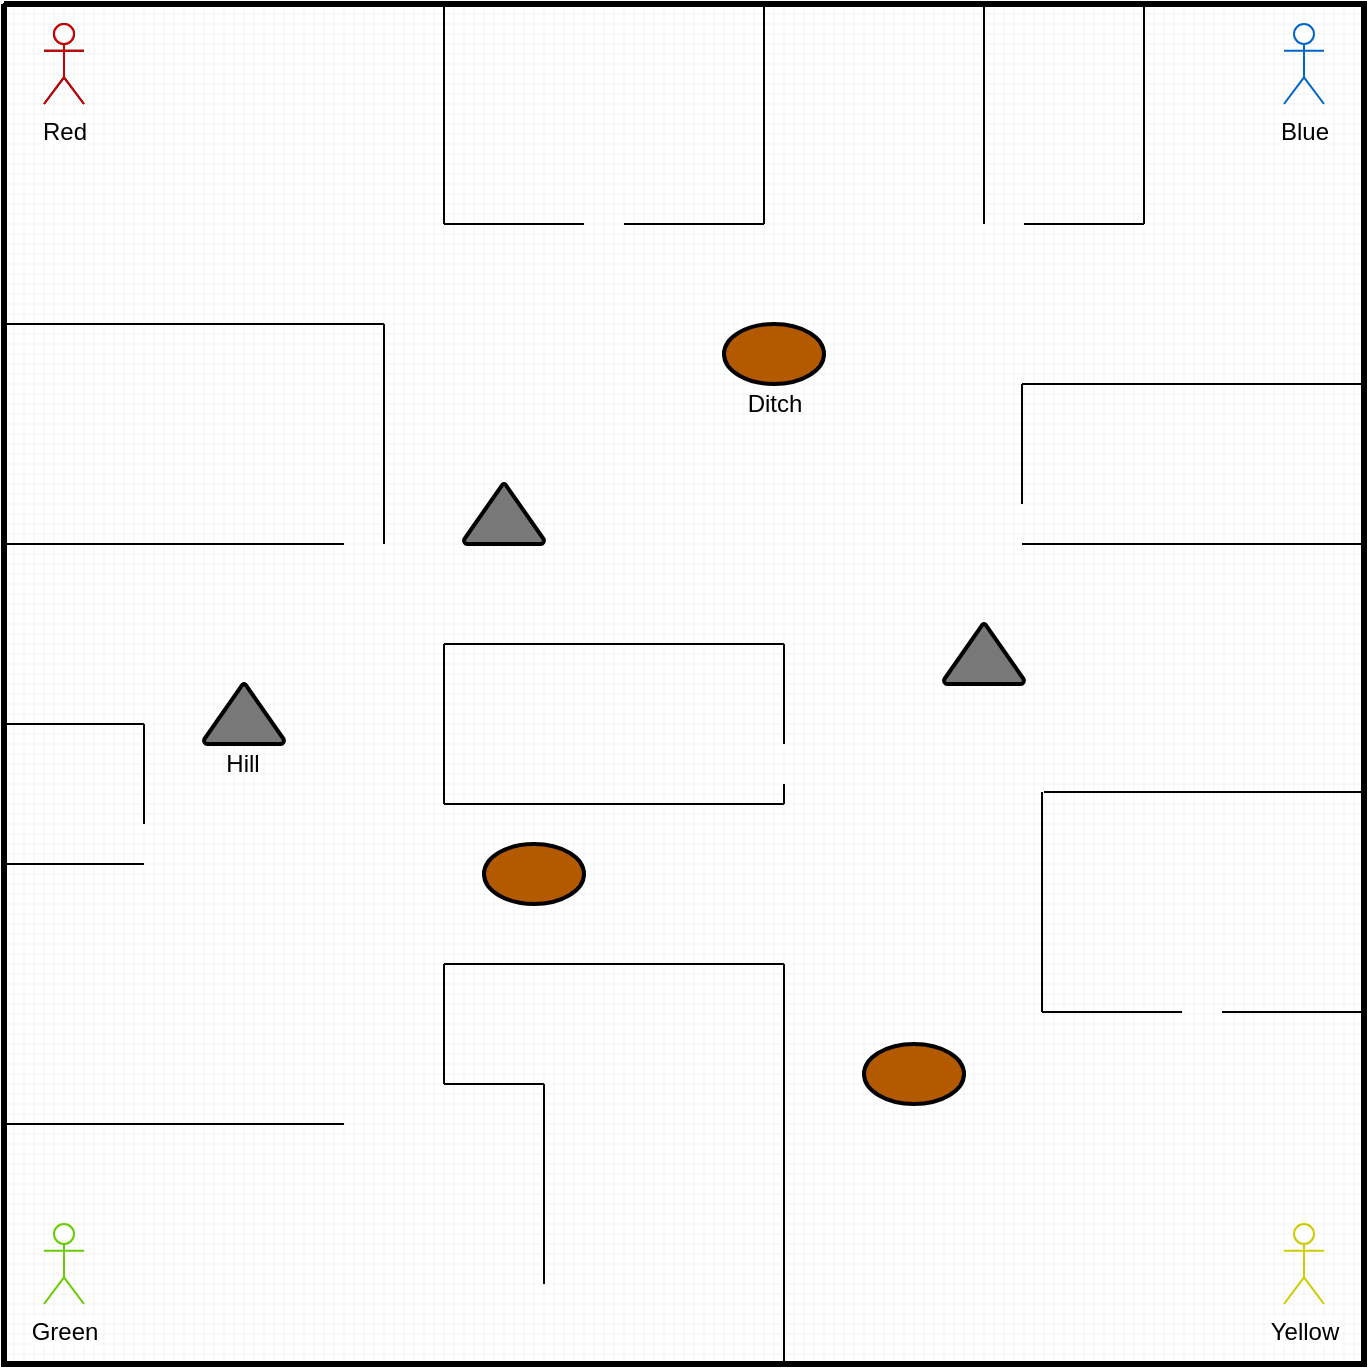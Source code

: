 <mxfile version="13.1.12" type="device" pages="3"><diagram id="Z7MxIpXolthr15LoIB0q" name="arena"><mxGraphModel dx="948" dy="527" grid="1" gridSize="10" guides="1" tooltips="1" connect="1" arrows="1" fold="1" page="1" pageScale="1" pageWidth="827" pageHeight="1169" math="0" shadow="0"><root><mxCell id="0"/><mxCell id="1" parent="0"/><mxCell id="dwUHfpy_0xwRy1scH7q_-1" value="" style="whiteSpace=wrap;html=1;aspect=fixed;" parent="1" vertex="1"><mxGeometry x="80" y="80" width="680" height="680" as="geometry"/></mxCell><mxCell id="dwUHfpy_0xwRy1scH7q_-62" value="" style="verticalLabelPosition=bottom;verticalAlign=top;html=1;shape=mxgraph.basic.patternFillRect;fillStyle=grid;step=5;fillStrokeWidth=0.2;fillStrokeColor=#dddddd;strokeWidth=3;" parent="1" vertex="1"><mxGeometry x="80" y="80" width="680" height="680" as="geometry"/></mxCell><mxCell id="dwUHfpy_0xwRy1scH7q_-4" value="" style="endArrow=none;html=1;" parent="1" edge="1"><mxGeometry width="50" height="50" relative="1" as="geometry"><mxPoint x="80" y="240" as="sourcePoint"/><mxPoint x="270" y="240" as="targetPoint"/></mxGeometry></mxCell><mxCell id="dwUHfpy_0xwRy1scH7q_-8" value="" style="endArrow=none;html=1;" parent="1" edge="1"><mxGeometry width="50" height="50" relative="1" as="geometry"><mxPoint x="270" y="240" as="sourcePoint"/><mxPoint x="270" y="350" as="targetPoint"/></mxGeometry></mxCell><mxCell id="dwUHfpy_0xwRy1scH7q_-14" value="" style="endArrow=none;html=1;" parent="1" edge="1"><mxGeometry width="50" height="50" relative="1" as="geometry"><mxPoint x="80" y="350" as="sourcePoint"/><mxPoint x="250" y="350" as="targetPoint"/></mxGeometry></mxCell><mxCell id="dwUHfpy_0xwRy1scH7q_-15" value="" style="shape=umlActor;verticalLabelPosition=bottom;labelBackgroundColor=#ffffff;verticalAlign=top;html=1;outlineConnect=0;" parent="1" vertex="1"><mxGeometry x="100" y="90" width="20" height="40" as="geometry"/></mxCell><mxCell id="dwUHfpy_0xwRy1scH7q_-18" value="Red" style="shape=umlActor;verticalLabelPosition=bottom;labelBackgroundColor=#ffffff;verticalAlign=top;html=1;outlineConnect=0;strokeColor=#CC0000;" parent="1" vertex="1"><mxGeometry x="100" y="90" width="20" height="40" as="geometry"/></mxCell><mxCell id="dwUHfpy_0xwRy1scH7q_-19" value="Blue" style="shape=umlActor;verticalLabelPosition=bottom;labelBackgroundColor=#ffffff;verticalAlign=top;html=1;outlineConnect=0;strokeColor=#0066CC;" parent="1" vertex="1"><mxGeometry x="720" y="90" width="20" height="40" as="geometry"/></mxCell><mxCell id="dwUHfpy_0xwRy1scH7q_-20" value="Green" style="shape=umlActor;verticalLabelPosition=bottom;labelBackgroundColor=#ffffff;verticalAlign=top;html=1;outlineConnect=0;strokeColor=#66CC00;" parent="1" vertex="1"><mxGeometry x="100" y="690" width="20" height="40" as="geometry"/></mxCell><mxCell id="dwUHfpy_0xwRy1scH7q_-21" value="Yellow" style="shape=umlActor;verticalLabelPosition=bottom;labelBackgroundColor=#ffffff;verticalAlign=top;html=1;outlineConnect=0;strokeColor=#CCCC00;" parent="1" vertex="1"><mxGeometry x="720" y="690" width="20" height="40" as="geometry"/></mxCell><mxCell id="dwUHfpy_0xwRy1scH7q_-23" value="" style="endArrow=none;html=1;" parent="1" edge="1"><mxGeometry width="50" height="50" relative="1" as="geometry"><mxPoint x="300" y="400" as="sourcePoint"/><mxPoint x="470" y="400" as="targetPoint"/></mxGeometry></mxCell><mxCell id="dwUHfpy_0xwRy1scH7q_-24" value="" style="endArrow=none;html=1;" parent="1" edge="1"><mxGeometry width="50" height="50" relative="1" as="geometry"><mxPoint x="300" y="480" as="sourcePoint"/><mxPoint x="470" y="480" as="targetPoint"/></mxGeometry></mxCell><mxCell id="dwUHfpy_0xwRy1scH7q_-26" value="" style="endArrow=none;html=1;" parent="1" edge="1"><mxGeometry width="50" height="50" relative="1" as="geometry"><mxPoint x="470" y="400" as="sourcePoint"/><mxPoint x="470" y="450" as="targetPoint"/></mxGeometry></mxCell><mxCell id="dwUHfpy_0xwRy1scH7q_-28" value="" style="endArrow=none;html=1;" parent="1" edge="1"><mxGeometry width="50" height="50" relative="1" as="geometry"><mxPoint x="470" y="470" as="sourcePoint"/><mxPoint x="470" y="480" as="targetPoint"/></mxGeometry></mxCell><mxCell id="dwUHfpy_0xwRy1scH7q_-30" value="" style="endArrow=none;html=1;" parent="1" edge="1"><mxGeometry width="50" height="50" relative="1" as="geometry"><mxPoint x="300" y="400" as="sourcePoint"/><mxPoint x="300" y="480" as="targetPoint"/></mxGeometry></mxCell><mxCell id="dwUHfpy_0xwRy1scH7q_-32" value="" style="endArrow=none;html=1;" parent="1" edge="1"><mxGeometry width="50" height="50" relative="1" as="geometry"><mxPoint x="80" y="640" as="sourcePoint"/><mxPoint x="250" y="640" as="targetPoint"/></mxGeometry></mxCell><mxCell id="dwUHfpy_0xwRy1scH7q_-34" value="" style="endArrow=none;html=1;" parent="1" edge="1"><mxGeometry width="50" height="50" relative="1" as="geometry"><mxPoint x="300" y="80" as="sourcePoint"/><mxPoint x="300" y="190" as="targetPoint"/></mxGeometry></mxCell><mxCell id="dwUHfpy_0xwRy1scH7q_-36" value="" style="endArrow=none;html=1;" parent="1" edge="1"><mxGeometry width="50" height="50" relative="1" as="geometry"><mxPoint x="460" y="80" as="sourcePoint"/><mxPoint x="460" y="190" as="targetPoint"/></mxGeometry></mxCell><mxCell id="dwUHfpy_0xwRy1scH7q_-38" value="" style="endArrow=none;html=1;" parent="1" edge="1"><mxGeometry width="50" height="50" relative="1" as="geometry"><mxPoint x="300" y="190" as="sourcePoint"/><mxPoint x="370" y="190" as="targetPoint"/></mxGeometry></mxCell><mxCell id="dwUHfpy_0xwRy1scH7q_-40" value="" style="endArrow=none;html=1;" parent="1" edge="1"><mxGeometry width="50" height="50" relative="1" as="geometry"><mxPoint x="390" y="190" as="sourcePoint"/><mxPoint x="460" y="190" as="targetPoint"/></mxGeometry></mxCell><mxCell id="dwUHfpy_0xwRy1scH7q_-42" value="" style="endArrow=none;html=1;" parent="1" edge="1"><mxGeometry width="50" height="50" relative="1" as="geometry"><mxPoint x="650" y="80" as="sourcePoint"/><mxPoint x="650" y="190" as="targetPoint"/></mxGeometry></mxCell><mxCell id="dwUHfpy_0xwRy1scH7q_-43" value="" style="endArrow=none;html=1;" parent="1" edge="1"><mxGeometry width="50" height="50" relative="1" as="geometry"><mxPoint x="570" y="80" as="sourcePoint"/><mxPoint x="570" y="190" as="targetPoint"/></mxGeometry></mxCell><mxCell id="dwUHfpy_0xwRy1scH7q_-44" value="" style="endArrow=none;html=1;" parent="1" edge="1"><mxGeometry width="50" height="50" relative="1" as="geometry"><mxPoint x="590" y="190" as="sourcePoint"/><mxPoint x="650" y="190" as="targetPoint"/></mxGeometry></mxCell><mxCell id="dwUHfpy_0xwRy1scH7q_-45" value="" style="endArrow=none;html=1;" parent="1" edge="1"><mxGeometry width="50" height="50" relative="1" as="geometry"><mxPoint x="589" y="270" as="sourcePoint"/><mxPoint x="759" y="270" as="targetPoint"/></mxGeometry></mxCell><mxCell id="dwUHfpy_0xwRy1scH7q_-46" value="" style="endArrow=none;html=1;" parent="1" edge="1"><mxGeometry width="50" height="50" relative="1" as="geometry"><mxPoint x="589" y="350" as="sourcePoint"/><mxPoint x="759" y="350" as="targetPoint"/></mxGeometry></mxCell><mxCell id="dwUHfpy_0xwRy1scH7q_-48" value="" style="endArrow=none;html=1;" parent="1" edge="1"><mxGeometry width="50" height="50" relative="1" as="geometry"><mxPoint x="589" y="270" as="sourcePoint"/><mxPoint x="589" y="330" as="targetPoint"/></mxGeometry></mxCell><mxCell id="dwUHfpy_0xwRy1scH7q_-49" value="" style="endArrow=none;html=1;" parent="1" edge="1"><mxGeometry width="50" height="50" relative="1" as="geometry"><mxPoint x="599" y="474" as="sourcePoint"/><mxPoint x="599" y="584" as="targetPoint"/></mxGeometry></mxCell><mxCell id="dwUHfpy_0xwRy1scH7q_-50" value="" style="endArrow=none;html=1;" parent="1" edge="1"><mxGeometry width="50" height="50" relative="1" as="geometry"><mxPoint x="759" y="474" as="sourcePoint"/><mxPoint x="600" y="474" as="targetPoint"/></mxGeometry></mxCell><mxCell id="dwUHfpy_0xwRy1scH7q_-51" value="" style="endArrow=none;html=1;" parent="1" edge="1"><mxGeometry width="50" height="50" relative="1" as="geometry"><mxPoint x="599" y="584" as="sourcePoint"/><mxPoint x="669" y="584" as="targetPoint"/></mxGeometry></mxCell><mxCell id="dwUHfpy_0xwRy1scH7q_-52" value="" style="endArrow=none;html=1;" parent="1" edge="1"><mxGeometry width="50" height="50" relative="1" as="geometry"><mxPoint x="689" y="584" as="sourcePoint"/><mxPoint x="759" y="584" as="targetPoint"/></mxGeometry></mxCell><mxCell id="dwUHfpy_0xwRy1scH7q_-53" value="" style="endArrow=none;html=1;" parent="1" edge="1"><mxGeometry width="50" height="50" relative="1" as="geometry"><mxPoint x="300" y="560" as="sourcePoint"/><mxPoint x="470" y="560" as="targetPoint"/></mxGeometry></mxCell><mxCell id="dwUHfpy_0xwRy1scH7q_-55" value="" style="endArrow=none;html=1;" parent="1" edge="1"><mxGeometry width="50" height="50" relative="1" as="geometry"><mxPoint x="300" y="560" as="sourcePoint"/><mxPoint x="300" y="620" as="targetPoint"/></mxGeometry></mxCell><mxCell id="dwUHfpy_0xwRy1scH7q_-56" value="" style="endArrow=none;html=1;" parent="1" edge="1"><mxGeometry width="50" height="50" relative="1" as="geometry"><mxPoint x="470" y="760" as="sourcePoint"/><mxPoint x="470" y="560" as="targetPoint"/></mxGeometry></mxCell><mxCell id="dwUHfpy_0xwRy1scH7q_-57" value="" style="endArrow=none;html=1;" parent="1" edge="1"><mxGeometry width="50" height="50" relative="1" as="geometry"><mxPoint x="300" y="620" as="sourcePoint"/><mxPoint x="350" y="620" as="targetPoint"/></mxGeometry></mxCell><mxCell id="dwUHfpy_0xwRy1scH7q_-58" value="" style="endArrow=none;html=1;" parent="1" edge="1"><mxGeometry width="50" height="50" relative="1" as="geometry"><mxPoint x="350" y="720" as="sourcePoint"/><mxPoint x="350" y="620" as="targetPoint"/></mxGeometry></mxCell><mxCell id="dwUHfpy_0xwRy1scH7q_-59" value="" style="endArrow=none;html=1;" parent="1" edge="1"><mxGeometry width="50" height="50" relative="1" as="geometry"><mxPoint x="80" y="510" as="sourcePoint"/><mxPoint x="150" y="510" as="targetPoint"/></mxGeometry></mxCell><mxCell id="dwUHfpy_0xwRy1scH7q_-60" value="" style="endArrow=none;html=1;" parent="1" edge="1"><mxGeometry width="50" height="50" relative="1" as="geometry"><mxPoint x="80" y="440" as="sourcePoint"/><mxPoint x="150" y="440" as="targetPoint"/></mxGeometry></mxCell><mxCell id="dwUHfpy_0xwRy1scH7q_-61" value="" style="endArrow=none;html=1;" parent="1" edge="1"><mxGeometry width="50" height="50" relative="1" as="geometry"><mxPoint x="150" y="440" as="sourcePoint"/><mxPoint x="150" y="490" as="targetPoint"/></mxGeometry></mxCell><mxCell id="8x56t1qtRy5T8F_nzwTr-3" value="" style="strokeWidth=2;html=1;shape=mxgraph.flowchart.extract_or_measurement;whiteSpace=wrap;fillColor=#787878;" vertex="1" parent="1"><mxGeometry x="550" y="390" width="40" height="30" as="geometry"/></mxCell><mxCell id="8x56t1qtRy5T8F_nzwTr-4" value="" style="strokeWidth=2;html=1;shape=mxgraph.flowchart.extract_or_measurement;whiteSpace=wrap;fillColor=#787878;" vertex="1" parent="1"><mxGeometry x="310" y="320" width="40" height="30" as="geometry"/></mxCell><mxCell id="8x56t1qtRy5T8F_nzwTr-5" value="" style="strokeWidth=2;html=1;shape=mxgraph.flowchart.extract_or_measurement;whiteSpace=wrap;fillColor=#787878;" vertex="1" parent="1"><mxGeometry x="180" y="420" width="40" height="30" as="geometry"/></mxCell><mxCell id="8x56t1qtRy5T8F_nzwTr-7" value="Hill" style="text;html=1;align=center;verticalAlign=middle;resizable=0;points=[];autosize=1;" vertex="1" parent="1"><mxGeometry x="184" y="450" width="30" height="20" as="geometry"/></mxCell><mxCell id="8x56t1qtRy5T8F_nzwTr-8" value="" style="strokeWidth=2;html=1;shape=mxgraph.flowchart.start_1;whiteSpace=wrap;fillColor=#B35A00;strokeColor=#000000;" vertex="1" parent="1"><mxGeometry x="320" y="500" width="50" height="30" as="geometry"/></mxCell><mxCell id="8x56t1qtRy5T8F_nzwTr-9" value="" style="strokeWidth=2;html=1;shape=mxgraph.flowchart.start_1;whiteSpace=wrap;fillColor=#B35A00;strokeColor=#000000;" vertex="1" parent="1"><mxGeometry x="510" y="600" width="50" height="30" as="geometry"/></mxCell><mxCell id="8x56t1qtRy5T8F_nzwTr-10" value="" style="strokeWidth=2;html=1;shape=mxgraph.flowchart.start_1;whiteSpace=wrap;fillColor=#B35A00;strokeColor=#000000;" vertex="1" parent="1"><mxGeometry x="440" y="240" width="50" height="30" as="geometry"/></mxCell><mxCell id="8x56t1qtRy5T8F_nzwTr-11" value="Ditch" style="text;html=1;align=center;verticalAlign=middle;resizable=0;points=[];autosize=1;" vertex="1" parent="1"><mxGeometry x="445" y="270" width="40" height="20" as="geometry"/></mxCell></root></mxGraphModel></diagram><diagram id="GC6mG3pYOhBVLSNa0QiI" name="comp_diag"><mxGraphModel dx="1422" dy="791" grid="1" gridSize="10" guides="1" tooltips="1" connect="1" arrows="1" fold="1" page="1" pageScale="1" pageWidth="827" pageHeight="1169" math="0" shadow="0"><root><mxCell id="vuNXfHiwE-Ml-tLn5Dc2-0"/><mxCell id="vuNXfHiwE-Ml-tLn5Dc2-1" parent="vuNXfHiwE-Ml-tLn5Dc2-0"/><mxCell id="uJUspUfNiObIh96fcooF-1" value="«agent»&lt;br&gt;&lt;b&gt;Player&lt;/b&gt;" style="html=1;dropTarget=0;" parent="vuNXfHiwE-Ml-tLn5Dc2-1" vertex="1"><mxGeometry x="180" y="40" width="180" height="90" as="geometry"/></mxCell><mxCell id="uJUspUfNiObIh96fcooF-2" value="" style="shape=component;jettyWidth=8;jettyHeight=4;" parent="uJUspUfNiObIh96fcooF-1" vertex="1"><mxGeometry x="1" width="20" height="20" relative="1" as="geometry"><mxPoint x="-27" y="7" as="offset"/></mxGeometry></mxCell><mxCell id="uJUspUfNiObIh96fcooF-3" value="" style="rounded=0;orthogonalLoop=1;jettySize=auto;html=1;endArrow=halfCircle;endFill=0;entryX=0.5;entryY=0.5;entryDx=0;entryDy=0;endSize=6;strokeWidth=1;" parent="vuNXfHiwE-Ml-tLn5Dc2-1" edge="1"><mxGeometry relative="1" as="geometry"><mxPoint x="180" y="70" as="sourcePoint"/><mxPoint x="160" y="70" as="targetPoint"/></mxGeometry></mxCell><mxCell id="uJUspUfNiObIh96fcooF-4" value="EnvInteraction" style="text;html=1;strokeColor=none;fillColor=none;align=center;verticalAlign=middle;whiteSpace=wrap;rounded=0;" parent="vuNXfHiwE-Ml-tLn5Dc2-1" vertex="1"><mxGeometry x="80" y="40" width="100" height="20" as="geometry"/></mxCell><mxCell id="uJUspUfNiObIh96fcooF-5" value="" style="whiteSpace=wrap;html=1;" parent="vuNXfHiwE-Ml-tLn5Dc2-1" vertex="1"><mxGeometry x="177" y="68" width="5" height="5" as="geometry"/></mxCell><mxCell id="uJUspUfNiObIh96fcooF-16" value="«framework»&lt;br&gt;&lt;b&gt;Arena&lt;/b&gt;" style="html=1;dropTarget=0;" parent="vuNXfHiwE-Ml-tLn5Dc2-1" vertex="1"><mxGeometry x="180" y="160" width="180" height="90" as="geometry"/></mxCell><mxCell id="uJUspUfNiObIh96fcooF-17" value="" style="shape=component;jettyWidth=8;jettyHeight=4;" parent="uJUspUfNiObIh96fcooF-16" vertex="1"><mxGeometry x="1" width="20" height="20" relative="1" as="geometry"><mxPoint x="-27" y="7" as="offset"/></mxGeometry></mxCell><mxCell id="uJUspUfNiObIh96fcooF-24" value="" style="rounded=0;orthogonalLoop=1;jettySize=auto;html=1;endArrow=none;endFill=0;" parent="vuNXfHiwE-Ml-tLn5Dc2-1" edge="1"><mxGeometry relative="1" as="geometry"><mxPoint x="362" y="235" as="sourcePoint"/><mxPoint x="362" y="235" as="targetPoint"/></mxGeometry></mxCell><mxCell id="uJUspUfNiObIh96fcooF-26" value="" style="rounded=0;orthogonalLoop=1;jettySize=auto;html=1;endArrow=none;endFill=0;" parent="vuNXfHiwE-Ml-tLn5Dc2-1" target="uJUspUfNiObIh96fcooF-27" edge="1"><mxGeometry relative="1" as="geometry"><mxPoint x="362" y="195" as="sourcePoint"/></mxGeometry></mxCell><mxCell id="uJUspUfNiObIh96fcooF-27" value="" style="ellipse;whiteSpace=wrap;html=1;fontFamily=Helvetica;fontSize=12;fontColor=#000000;align=center;strokeColor=#000000;fillColor=#ffffff;points=[];aspect=fixed;resizable=0;" parent="vuNXfHiwE-Ml-tLn5Dc2-1" vertex="1"><mxGeometry x="375" y="190" width="10" height="10" as="geometry"/></mxCell><mxCell id="uJUspUfNiObIh96fcooF-28" value="" style="whiteSpace=wrap;html=1;" parent="vuNXfHiwE-Ml-tLn5Dc2-1" vertex="1"><mxGeometry x="357" y="192.5" width="5" height="5" as="geometry"/></mxCell><mxCell id="uJUspUfNiObIh96fcooF-29" value="EnvInteraction" style="text;html=1;strokeColor=none;fillColor=none;align=center;verticalAlign=middle;whiteSpace=wrap;rounded=0;" parent="vuNXfHiwE-Ml-tLn5Dc2-1" vertex="1"><mxGeometry x="362" y="170" width="98" height="20" as="geometry"/></mxCell><mxCell id="kv6cjuxLsbZ8Ofjvb0zI-0" value="&lt;div align=&quot;left&quot;&gt;Legend:&lt;/div&gt;&lt;div align=&quot;left&quot;&gt;&lt;br&gt;&lt;/div&gt;&lt;div align=&quot;left&quot;&gt;&lt;b&gt;EnvInteraction:&lt;/b&gt; Agent interacts with environment and identifies objects of interest in arena&lt;br&gt;&lt;/div&gt;" style="text;html=1;strokeColor=none;fillColor=none;align=left;verticalAlign=middle;whiteSpace=wrap;rounded=0;" parent="vuNXfHiwE-Ml-tLn5Dc2-1" vertex="1"><mxGeometry x="480" y="40.5" width="270" height="69.5" as="geometry"/></mxCell></root></mxGraphModel></diagram><diagram id="F8zRM8F4uQhGKMmpdEEj" name="class_diag"><mxGraphModel dx="1422" dy="791" grid="1" gridSize="10" guides="1" tooltips="1" connect="1" arrows="1" fold="1" page="1" pageScale="1" pageWidth="827" pageHeight="1169" math="0" shadow="0"><root><mxCell id="1PHPx8_Cz_C0BF8RZ3vr-0"/><mxCell id="1PHPx8_Cz_C0BF8RZ3vr-1" parent="1PHPx8_Cz_C0BF8RZ3vr-0"/><mxCell id="1PHPx8_Cz_C0BF8RZ3vr-2" value="Agent" style="swimlane;fontStyle=1;align=center;verticalAlign=top;childLayout=stackLayout;horizontal=1;startSize=26;horizontalStack=0;resizeParent=1;resizeParentMax=0;resizeLast=0;collapsible=1;marginBottom=0;" parent="1PHPx8_Cz_C0BF8RZ3vr-1" vertex="1"><mxGeometry x="264" y="30" width="300" height="276" as="geometry"/></mxCell><mxCell id="1PHPx8_Cz_C0BF8RZ3vr-3" value="+ currStance : Stance&#xA;+ energy : int&#xA;+ actionPoints : int&#xA;+ inGame : bool&#xA;+ wasTagged : bool&#xA;+ tagged : bool&#xA;+ magazineCount: int&#xA;+ enemyList : Array&#xA;+ teamList : Array&#xA;" style="text;strokeColor=none;fillColor=none;align=left;verticalAlign=top;spacingLeft=4;spacingRight=4;overflow=hidden;rotatable=0;points=[[0,0.5],[1,0.5]];portConstraint=eastwest;" parent="1PHPx8_Cz_C0BF8RZ3vr-2" vertex="1"><mxGeometry y="26" width="300" height="144" as="geometry"/></mxCell><mxCell id="1PHPx8_Cz_C0BF8RZ3vr-4" value="" style="line;strokeWidth=1;fillColor=none;align=left;verticalAlign=middle;spacingTop=-1;spacingLeft=3;spacingRight=3;rotatable=0;labelPosition=right;points=[];portConstraint=eastwest;" parent="1PHPx8_Cz_C0BF8RZ3vr-2" vertex="1"><mxGeometry y="170" width="300" height="8" as="geometry"/></mxCell><mxCell id="1PHPx8_Cz_C0BF8RZ3vr-5" value="+ explore_env() : Array&#xA;+ change_stance(Stance) : &#xA;+ move_me(int, int) : &#xA;+ shoot(int, int) : bool&#xA;+ reload() : " style="text;strokeColor=none;fillColor=none;align=left;verticalAlign=top;spacingLeft=4;spacingRight=4;overflow=hidden;rotatable=0;points=[[0,0.5],[1,0.5]];portConstraint=eastwest;" parent="1PHPx8_Cz_C0BF8RZ3vr-2" vertex="1"><mxGeometry y="178" width="300" height="98" as="geometry"/></mxCell><mxCell id="8jsWZkSGURXzRdQCbl_H-4" style="edgeStyle=orthogonalEdgeStyle;rounded=0;orthogonalLoop=1;jettySize=auto;html=1;entryX=1;entryY=0.5;entryDx=0;entryDy=0;endArrow=none;endFill=0;exitX=0;exitY=0.5;exitDx=0;exitDy=0;" parent="1PHPx8_Cz_C0BF8RZ3vr-1" source="8jsWZkSGURXzRdQCbl_H-1" target="1PHPx8_Cz_C0BF8RZ3vr-3" edge="1"><mxGeometry relative="1" as="geometry"/></mxCell><mxCell id="zypg6nOuAzhOmHIlT0w6-10" style="edgeStyle=orthogonalEdgeStyle;rounded=0;orthogonalLoop=1;jettySize=auto;html=1;entryX=1;entryY=0.5;entryDx=0;entryDy=0;endArrow=none;endFill=0;exitX=0;exitY=0.5;exitDx=0;exitDy=0;" parent="1PHPx8_Cz_C0BF8RZ3vr-1" source="zypg6nOuAzhOmHIlT0w6-9" target="1PHPx8_Cz_C0BF8RZ3vr-5" edge="1"><mxGeometry relative="1" as="geometry"><mxPoint x="526" y="290" as="sourcePoint"/><mxPoint x="430" y="290" as="targetPoint"/></mxGeometry></mxCell><mxCell id="zypg6nOuAzhOmHIlT0w6-8" value="Arena" style="swimlane;fontStyle=1;childLayout=stackLayout;horizontal=1;startSize=25;fillColor=none;horizontalStack=0;resizeParent=1;resizeParentMax=0;resizeLast=0;collapsible=1;marginBottom=0;" parent="1PHPx8_Cz_C0BF8RZ3vr-1" vertex="1"><mxGeometry x="660" y="209.5" width="140" height="70" as="geometry"/></mxCell><mxCell id="zypg6nOuAzhOmHIlT0w6-9" value="+ objects : Array&#xA;+ layout : Array&#xA;&#xA;&#xA;" style="text;strokeColor=none;fillColor=none;align=left;verticalAlign=top;spacingLeft=4;spacingRight=4;overflow=hidden;rotatable=0;points=[[0,0.5],[1,0.5]];portConstraint=eastwest;" parent="zypg6nOuAzhOmHIlT0w6-8" vertex="1"><mxGeometry y="25" width="140" height="45" as="geometry"/></mxCell><mxCell id="8jsWZkSGURXzRdQCbl_H-0" value="«Enumeration»&#xA;Stance" style="swimlane;fontStyle=1;childLayout=stackLayout;horizontal=1;startSize=36;fillColor=none;horizontalStack=0;resizeParent=1;resizeParentMax=0;resizeLast=0;collapsible=1;marginBottom=0;" parent="1PHPx8_Cz_C0BF8RZ3vr-1" vertex="1"><mxGeometry x="660" y="65" width="140" height="90" as="geometry"/></mxCell><mxCell id="8jsWZkSGURXzRdQCbl_H-1" value="Standing&#xA;Kneeling&#xA;Lying&#xA;" style="text;strokeColor=none;fillColor=none;align=left;verticalAlign=top;spacingLeft=4;spacingRight=4;overflow=hidden;rotatable=0;points=[[0,0.5],[1,0.5]];portConstraint=eastwest;" parent="8jsWZkSGURXzRdQCbl_H-0" vertex="1"><mxGeometry y="36" width="140" height="54" as="geometry"/></mxCell></root></mxGraphModel></diagram></mxfile>